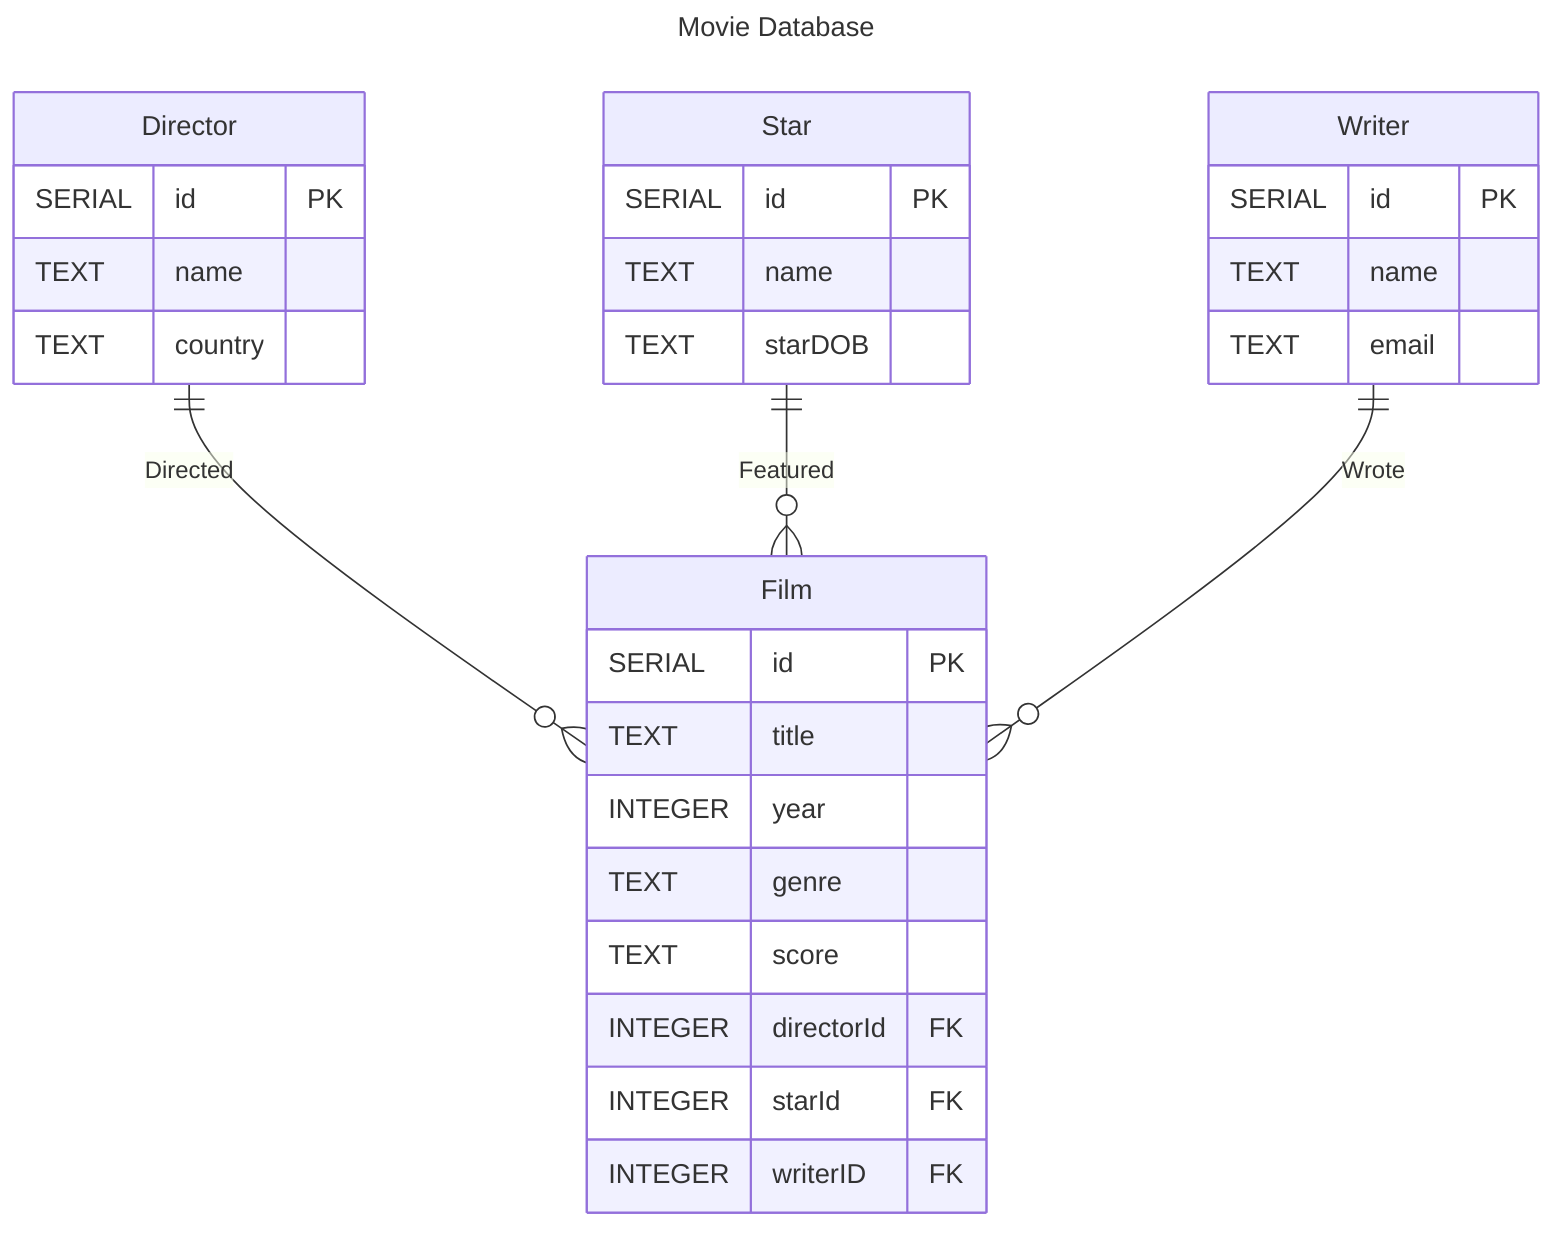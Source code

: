 ---
title: Movie Database
---
erDiagram
    Director ||--o{ Film : "Directed"
    Star ||--o{ Film : "Featured"
    Writer ||--o{ Film : "Wrote"
    Film{
        SERIAL id PK
        TEXT title
        INTEGER year
        TEXT genre
        TEXT score
        INTEGER directorId FK
        INTEGER starId FK
        INTEGER writerID FK
    }
    Director{
        SERIAL id PK
        TEXT name
        TEXT country
    }
    Star{
        SERIAL id PK
        TEXT name
        TEXT starDOB
    }
    Writer{
        SERIAL id PK
        TEXT name
        TEXT email
    }